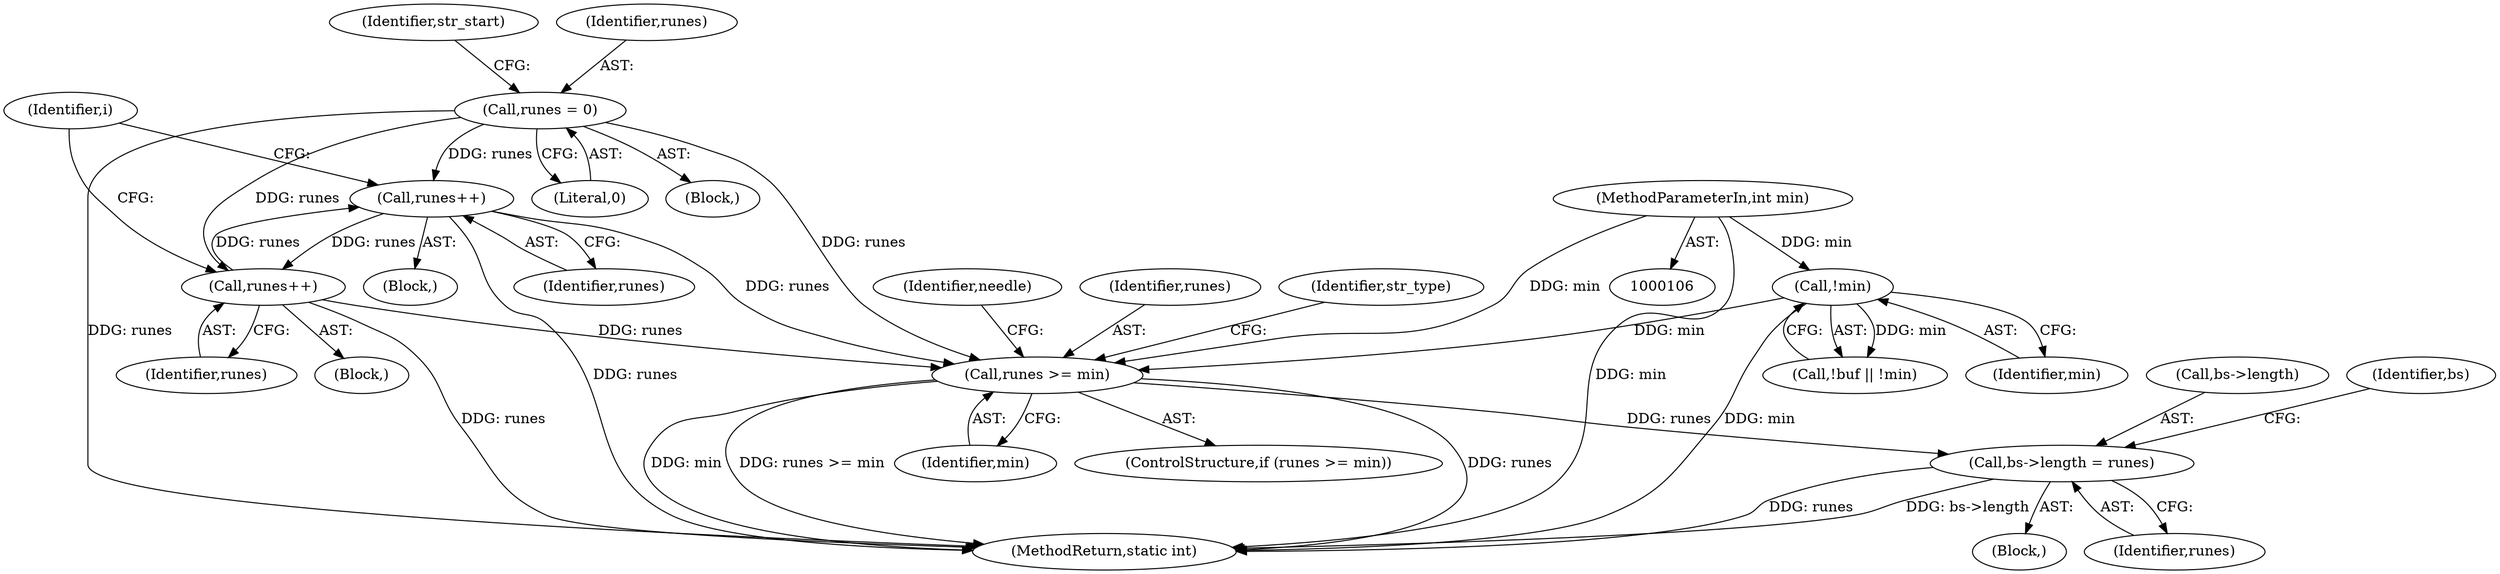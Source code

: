digraph "0_radare2_3fcf41ed96ffa25b38029449520c8d0a198745f3@pointer" {
"1000575" [label="(Call,bs->length = runes)"];
"1000513" [label="(Call,runes >= min)"];
"1000309" [label="(Call,runes = 0)"];
"1000451" [label="(Call,runes++)"];
"1000501" [label="(Call,runes++)"];
"1000164" [label="(Call,!min)"];
"1000109" [label="(MethodParameterIn,int min)"];
"1000576" [label="(Call,bs->length)"];
"1000161" [label="(Call,!buf || !min)"];
"1000452" [label="(Identifier,runes)"];
"1000575" [label="(Call,bs->length = runes)"];
"1000313" [label="(Identifier,str_start)"];
"1000309" [label="(Call,runes = 0)"];
"1000513" [label="(Call,runes >= min)"];
"1000164" [label="(Call,!min)"];
"1000514" [label="(Identifier,runes)"];
"1000429" [label="(Block,)"];
"1000311" [label="(Literal,0)"];
"1000183" [label="(Block,)"];
"1000501" [label="(Call,runes++)"];
"1000466" [label="(Block,)"];
"1000515" [label="(Identifier,min)"];
"1000579" [label="(Identifier,runes)"];
"1000332" [label="(Identifier,i)"];
"1000516" [label="(Block,)"];
"1000519" [label="(Identifier,str_type)"];
"1000502" [label="(Identifier,runes)"];
"1000109" [label="(MethodParameterIn,int min)"];
"1000701" [label="(MethodReturn,static int)"];
"1000451" [label="(Call,runes++)"];
"1000181" [label="(Identifier,needle)"];
"1000582" [label="(Identifier,bs)"];
"1000512" [label="(ControlStructure,if (runes >= min))"];
"1000165" [label="(Identifier,min)"];
"1000310" [label="(Identifier,runes)"];
"1000575" -> "1000516"  [label="AST: "];
"1000575" -> "1000579"  [label="CFG: "];
"1000576" -> "1000575"  [label="AST: "];
"1000579" -> "1000575"  [label="AST: "];
"1000582" -> "1000575"  [label="CFG: "];
"1000575" -> "1000701"  [label="DDG: runes"];
"1000575" -> "1000701"  [label="DDG: bs->length"];
"1000513" -> "1000575"  [label="DDG: runes"];
"1000513" -> "1000512"  [label="AST: "];
"1000513" -> "1000515"  [label="CFG: "];
"1000514" -> "1000513"  [label="AST: "];
"1000515" -> "1000513"  [label="AST: "];
"1000181" -> "1000513"  [label="CFG: "];
"1000519" -> "1000513"  [label="CFG: "];
"1000513" -> "1000701"  [label="DDG: runes >= min"];
"1000513" -> "1000701"  [label="DDG: runes"];
"1000513" -> "1000701"  [label="DDG: min"];
"1000309" -> "1000513"  [label="DDG: runes"];
"1000451" -> "1000513"  [label="DDG: runes"];
"1000501" -> "1000513"  [label="DDG: runes"];
"1000164" -> "1000513"  [label="DDG: min"];
"1000109" -> "1000513"  [label="DDG: min"];
"1000309" -> "1000183"  [label="AST: "];
"1000309" -> "1000311"  [label="CFG: "];
"1000310" -> "1000309"  [label="AST: "];
"1000311" -> "1000309"  [label="AST: "];
"1000313" -> "1000309"  [label="CFG: "];
"1000309" -> "1000701"  [label="DDG: runes"];
"1000309" -> "1000451"  [label="DDG: runes"];
"1000309" -> "1000501"  [label="DDG: runes"];
"1000451" -> "1000429"  [label="AST: "];
"1000451" -> "1000452"  [label="CFG: "];
"1000452" -> "1000451"  [label="AST: "];
"1000332" -> "1000451"  [label="CFG: "];
"1000451" -> "1000701"  [label="DDG: runes"];
"1000501" -> "1000451"  [label="DDG: runes"];
"1000451" -> "1000501"  [label="DDG: runes"];
"1000501" -> "1000466"  [label="AST: "];
"1000501" -> "1000502"  [label="CFG: "];
"1000502" -> "1000501"  [label="AST: "];
"1000332" -> "1000501"  [label="CFG: "];
"1000501" -> "1000701"  [label="DDG: runes"];
"1000164" -> "1000161"  [label="AST: "];
"1000164" -> "1000165"  [label="CFG: "];
"1000165" -> "1000164"  [label="AST: "];
"1000161" -> "1000164"  [label="CFG: "];
"1000164" -> "1000701"  [label="DDG: min"];
"1000164" -> "1000161"  [label="DDG: min"];
"1000109" -> "1000164"  [label="DDG: min"];
"1000109" -> "1000106"  [label="AST: "];
"1000109" -> "1000701"  [label="DDG: min"];
}
